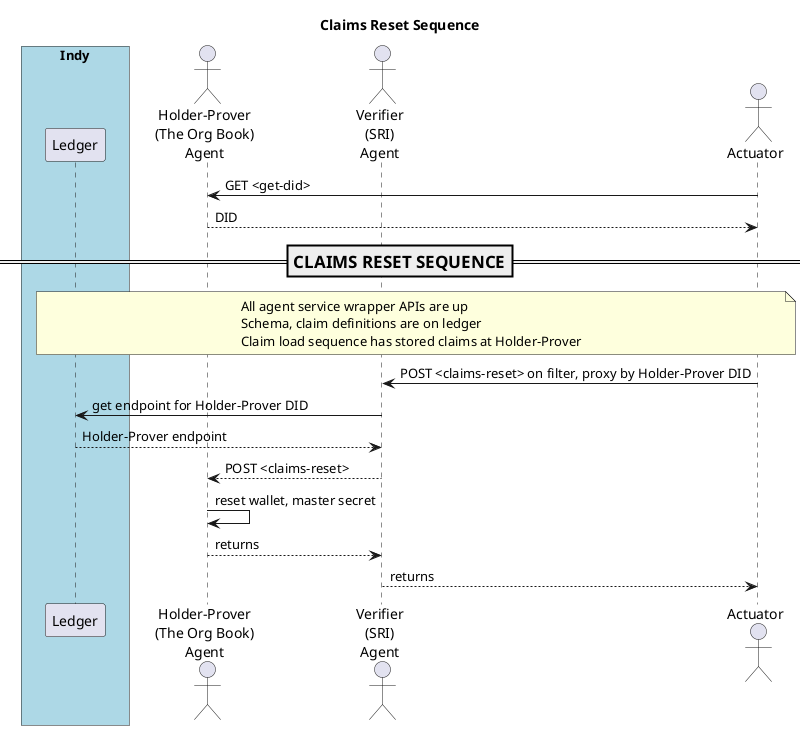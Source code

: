 @startuml
/'
Copyright 2017 Government of Canada - Public Services and Procurement Canada - buyandsell.gc.ca

Licensed under the Apache License, Version 2.0 (the "License");
you may not use this file except in compliance with the License.
You may obtain a copy of the License at

http://www.apache.org/licenses/LICENSE-2.0

Unless required by applicable law or agreed to in writing, software
distributed under the License is distributed on an "AS IS" BASIS,
WITHOUT WARRANTIES OR CONDITIONS OF ANY KIND, either express or implied.
See the License for the specific language governing permissions and
limitations under the License.
'/

skinparam ParticipantPadding 20
skinparam BoxPadding 20

title Claims Reset Sequence

box "Indy" #LightBlue
    participant "Ledger" as ledger
endbox

actor "Holder-Prover\n(The Org Book)\nAgent" as obag
actor "Verifier\n(SRI)\nAgent" as sag
actor "Actuator" as ator

ator -> obag: GET <get-did>
obag --> ator: DID

=== CLAIMS RESET SEQUENCE ==
note over ledger, ator
All agent service wrapper APIs are up
Schema, claim definitions are on ledger
Claim load sequence has stored claims at Holder-Prover
endnote

ator -> sag: POST <claims-reset> on filter, proxy by Holder-Prover DID
sag -> ledger: get endpoint for Holder-Prover DID
ledger --> sag: Holder-Prover endpoint
sag --> obag: POST <claims-reset>
obag -> obag: reset wallet, master secret
obag --> sag: returns
sag --> ator:  returns

@enduml


